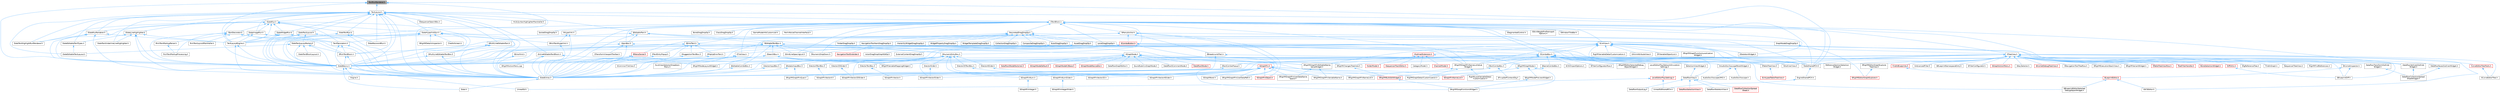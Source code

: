 digraph "TextRunRenderer.h"
{
 // INTERACTIVE_SVG=YES
 // LATEX_PDF_SIZE
  bgcolor="transparent";
  edge [fontname=Helvetica,fontsize=10,labelfontname=Helvetica,labelfontsize=10];
  node [fontname=Helvetica,fontsize=10,shape=box,height=0.2,width=0.4];
  Node1 [id="Node000001",label="TextRunRenderer.h",height=0.2,width=0.4,color="gray40", fillcolor="grey60", style="filled", fontcolor="black",tooltip=" "];
  Node1 -> Node2 [id="edge1_Node000001_Node000002",dir="back",color="steelblue1",style="solid",tooltip=" "];
  Node2 [id="Node000002",label="SlateBasics.h",height=0.2,width=0.4,color="grey40", fillcolor="white", style="filled",URL="$da/d2f/SlateBasics_8h.html",tooltip=" "];
  Node2 -> Node3 [id="edge2_Node000002_Node000003",dir="back",color="steelblue1",style="solid",tooltip=" "];
  Node3 [id="Node000003",label="Engine.h",height=0.2,width=0.4,color="grey40", fillcolor="white", style="filled",URL="$d1/d34/Public_2Engine_8h.html",tooltip=" "];
  Node2 -> Node4 [id="edge3_Node000002_Node000004",dir="back",color="steelblue1",style="solid",tooltip=" "];
  Node4 [id="Node000004",label="Slate.h",height=0.2,width=0.4,color="grey40", fillcolor="white", style="filled",URL="$d2/dc0/Slate_8h.html",tooltip=" "];
  Node2 -> Node5 [id="edge4_Node000002_Node000005",dir="back",color="steelblue1",style="solid",tooltip=" "];
  Node5 [id="Node000005",label="SlateExtras.h",height=0.2,width=0.4,color="grey40", fillcolor="white", style="filled",URL="$d8/dec/SlateExtras_8h.html",tooltip=" "];
  Node5 -> Node4 [id="edge5_Node000005_Node000004",dir="back",color="steelblue1",style="solid",tooltip=" "];
  Node2 -> Node6 [id="edge6_Node000002_Node000006",dir="back",color="steelblue1",style="solid",tooltip=" "];
  Node6 [id="Node000006",label="UnrealEd.h",height=0.2,width=0.4,color="grey40", fillcolor="white", style="filled",URL="$d2/d5f/UnrealEd_8h.html",tooltip=" "];
  Node1 -> Node5 [id="edge7_Node000001_Node000005",dir="back",color="steelblue1",style="solid",tooltip=" "];
  Node1 -> Node7 [id="edge8_Node000001_Node000007",dir="back",color="steelblue1",style="solid",tooltip=" "];
  Node7 [id="Node000007",label="SlateSharedPCH.h",height=0.2,width=0.4,color="grey40", fillcolor="white", style="filled",URL="$d1/dfc/SlateSharedPCH_8h.html",tooltip=" "];
  Node7 -> Node8 [id="edge9_Node000007_Node000008",dir="back",color="steelblue1",style="solid",tooltip=" "];
  Node8 [id="Node000008",label="EngineSharedPCH.h",height=0.2,width=0.4,color="grey40", fillcolor="white", style="filled",URL="$dc/dbb/EngineSharedPCH_8h.html",tooltip=" "];
  Node8 -> Node9 [id="edge10_Node000008_Node000009",dir="back",color="steelblue1",style="solid",tooltip=" "];
  Node9 [id="Node000009",label="UnrealEdSharedPCH.h",height=0.2,width=0.4,color="grey40", fillcolor="white", style="filled",URL="$d1/de6/UnrealEdSharedPCH_8h.html",tooltip=" "];
  Node1 -> Node10 [id="edge11_Node000001_Node000010",dir="back",color="steelblue1",style="solid",tooltip=" "];
  Node10 [id="Node000010",label="TextLayout.h",height=0.2,width=0.4,color="grey40", fillcolor="white", style="filled",URL="$d0/d53/TextLayout_8h.html",tooltip=" "];
  Node10 -> Node11 [id="edge12_Node000010_Node000011",dir="back",color="steelblue1",style="solid",tooltip=" "];
  Node11 [id="Node000011",label="HLSLSyntaxHighlighterMarshaller.h",height=0.2,width=0.4,color="grey40", fillcolor="white", style="filled",URL="$d1/dbb/HLSLSyntaxHighlighterMarshaller_8h.html",tooltip=" "];
  Node10 -> Node12 [id="edge13_Node000010_Node000012",dir="back",color="steelblue1",style="solid",tooltip=" "];
  Node12 [id="Node000012",label="ISlateLineHighlighter.h",height=0.2,width=0.4,color="grey40", fillcolor="white", style="filled",URL="$dc/d03/ISlateLineHighlighter_8h.html",tooltip=" "];
  Node12 -> Node2 [id="edge14_Node000012_Node000002",dir="back",color="steelblue1",style="solid",tooltip=" "];
  Node12 -> Node13 [id="edge15_Node000012_Node000013",dir="back",color="steelblue1",style="solid",tooltip=" "];
  Node13 [id="Node000013",label="SlateEditableTextTypes.h",height=0.2,width=0.4,color="grey40", fillcolor="white", style="filled",URL="$d7/d19/SlateEditableTextTypes_8h.html",tooltip=" "];
  Node13 -> Node14 [id="edge16_Node000013_Node000014",dir="back",color="steelblue1",style="solid",tooltip=" "];
  Node14 [id="Node000014",label="SlateEditableTextLayout.h",height=0.2,width=0.4,color="grey40", fillcolor="white", style="filled",URL="$dd/d9e/SlateEditableTextLayout_8h.html",tooltip=" "];
  Node12 -> Node5 [id="edge17_Node000012_Node000005",dir="back",color="steelblue1",style="solid",tooltip=" "];
  Node12 -> Node15 [id="edge18_Node000012_Node000015",dir="back",color="steelblue1",style="solid",tooltip=" "];
  Node15 [id="Node000015",label="SlateTextUnderlineLineHighlighter.h",height=0.2,width=0.4,color="grey40", fillcolor="white", style="filled",URL="$d4/d7c/SlateTextUnderlineLineHighlighter_8h.html",tooltip=" "];
  Node12 -> Node16 [id="edge19_Node000012_Node000016",dir="back",color="steelblue1",style="solid",tooltip=" "];
  Node16 [id="Node000016",label="TextLayoutEngine.h",height=0.2,width=0.4,color="grey40", fillcolor="white", style="filled",URL="$da/d06/TextLayoutEngine_8h.html",tooltip=" "];
  Node16 -> Node2 [id="edge20_Node000016_Node000002",dir="back",color="steelblue1",style="solid",tooltip=" "];
  Node16 -> Node5 [id="edge21_Node000016_Node000005",dir="back",color="steelblue1",style="solid",tooltip=" "];
  Node10 -> Node17 [id="edge22_Node000010_Node000017",dir="back",color="steelblue1",style="solid",tooltip=" "];
  Node17 [id="Node000017",label="ISlateRun.h",height=0.2,width=0.4,color="grey40", fillcolor="white", style="filled",URL="$d9/d49/ISlateRun_8h.html",tooltip=" "];
  Node17 -> Node18 [id="edge23_Node000017_Node000018",dir="back",color="steelblue1",style="solid",tooltip=" "];
  Node18 [id="Node000018",label="ISlateRunRenderer.h",height=0.2,width=0.4,color="grey40", fillcolor="white", style="filled",URL="$d3/dfa/ISlateRunRenderer_8h.html",tooltip=" "];
  Node18 -> Node2 [id="edge24_Node000018_Node000002",dir="back",color="steelblue1",style="solid",tooltip=" "];
  Node18 -> Node5 [id="edge25_Node000018_Node000005",dir="back",color="steelblue1",style="solid",tooltip=" "];
  Node18 -> Node19 [id="edge26_Node000018_Node000019",dir="back",color="steelblue1",style="solid",tooltip=" "];
  Node19 [id="Node000019",label="SlateTextHighlightRunRenderer.h",height=0.2,width=0.4,color="grey40", fillcolor="white", style="filled",URL="$d0/d78/SlateTextHighlightRunRenderer_8h.html",tooltip=" "];
  Node18 -> Node16 [id="edge27_Node000018_Node000016",dir="back",color="steelblue1",style="solid",tooltip=" "];
  Node17 -> Node20 [id="edge28_Node000017_Node000020",dir="back",color="steelblue1",style="solid",tooltip=" "];
  Node20 [id="Node000020",label="ITextDecorator.h",height=0.2,width=0.4,color="grey40", fillcolor="white", style="filled",URL="$d6/d35/ITextDecorator_8h.html",tooltip=" "];
  Node20 -> Node21 [id="edge29_Node000020_Node000021",dir="back",color="steelblue1",style="solid",tooltip=" "];
  Node21 [id="Node000021",label="IRichTextMarkupParser.h",height=0.2,width=0.4,color="grey40", fillcolor="white", style="filled",URL="$d1/dae/IRichTextMarkupParser_8h.html",tooltip=" "];
  Node21 -> Node22 [id="edge30_Node000021_Node000022",dir="back",color="steelblue1",style="solid",tooltip=" "];
  Node22 [id="Node000022",label="RichTextMarkupProcessing.h",height=0.2,width=0.4,color="grey40", fillcolor="white", style="filled",URL="$d5/ddd/RichTextMarkupProcessing_8h.html",tooltip=" "];
  Node20 -> Node23 [id="edge31_Node000020_Node000023",dir="back",color="steelblue1",style="solid",tooltip=" "];
  Node23 [id="Node000023",label="RichTextLayoutMarshaller.h",height=0.2,width=0.4,color="grey40", fillcolor="white", style="filled",URL="$dd/d85/RichTextLayoutMarshaller_8h.html",tooltip=" "];
  Node20 -> Node22 [id="edge32_Node000020_Node000022",dir="back",color="steelblue1",style="solid",tooltip=" "];
  Node20 -> Node24 [id="edge33_Node000020_Node000024",dir="back",color="steelblue1",style="solid",tooltip=" "];
  Node24 [id="Node000024",label="SRichTextBlock.h",height=0.2,width=0.4,color="grey40", fillcolor="white", style="filled",URL="$dd/d4c/SRichTextBlock_8h.html",tooltip=" "];
  Node24 -> Node2 [id="edge34_Node000024_Node000002",dir="back",color="steelblue1",style="solid",tooltip=" "];
  Node24 -> Node5 [id="edge35_Node000024_Node000005",dir="back",color="steelblue1",style="solid",tooltip=" "];
  Node20 -> Node2 [id="edge36_Node000020_Node000002",dir="back",color="steelblue1",style="solid",tooltip=" "];
  Node20 -> Node5 [id="edge37_Node000020_Node000005",dir="back",color="steelblue1",style="solid",tooltip=" "];
  Node20 -> Node25 [id="edge38_Node000020_Node000025",dir="back",color="steelblue1",style="solid",tooltip=" "];
  Node25 [id="Node000025",label="TextDecorators.h",height=0.2,width=0.4,color="grey40", fillcolor="white", style="filled",URL="$df/d2a/TextDecorators_8h.html",tooltip=" "];
  Node25 -> Node24 [id="edge39_Node000025_Node000024",dir="back",color="steelblue1",style="solid",tooltip=" "];
  Node25 -> Node2 [id="edge40_Node000025_Node000002",dir="back",color="steelblue1",style="solid",tooltip=" "];
  Node25 -> Node5 [id="edge41_Node000025_Node000005",dir="back",color="steelblue1",style="solid",tooltip=" "];
  Node17 -> Node2 [id="edge42_Node000017_Node000002",dir="back",color="steelblue1",style="solid",tooltip=" "];
  Node17 -> Node5 [id="edge43_Node000017_Node000005",dir="back",color="steelblue1",style="solid",tooltip=" "];
  Node17 -> Node26 [id="edge44_Node000017_Node000026",dir="back",color="steelblue1",style="solid",tooltip=" "];
  Node26 [id="Node000026",label="SlateHyperlinkRun.h",height=0.2,width=0.4,color="grey40", fillcolor="white", style="filled",URL="$d6/dd6/SlateHyperlinkRun_8h.html",tooltip=" "];
  Node26 -> Node27 [id="edge45_Node000026_Node000027",dir="back",color="steelblue1",style="solid",tooltip=" "];
  Node27 [id="Node000027",label="CreditsScreen.h",height=0.2,width=0.4,color="grey40", fillcolor="white", style="filled",URL="$d7/db9/CreditsScreen_8h.html",tooltip=" "];
  Node26 -> Node28 [id="edge46_Node000026_Node000028",dir="back",color="steelblue1",style="solid",tooltip=" "];
  Node28 [id="Node000028",label="SKismetInspector.h",height=0.2,width=0.4,color="grey40", fillcolor="white", style="filled",URL="$db/dd1/SKismetInspector_8h.html",tooltip=" "];
  Node28 -> Node29 [id="edge47_Node000028_Node000029",dir="back",color="steelblue1",style="solid",tooltip=" "];
  Node29 [id="Node000029",label="BlueprintEditor.h",height=0.2,width=0.4,color="red", fillcolor="#FFF0F0", style="filled",URL="$df/d7d/BlueprintEditor_8h.html",tooltip=" "];
  Node29 -> Node36 [id="edge48_Node000029_Node000036",dir="back",color="steelblue1",style="solid",tooltip=" "];
  Node36 [id="Node000036",label="SBlueprintEditorSelected\lDebugObjectWidget.h",height=0.2,width=0.4,color="grey40", fillcolor="white", style="filled",URL="$de/d6c/SBlueprintEditorSelectedDebugObjectWidget_8h.html",tooltip=" "];
  Node29 -> Node38 [id="edge49_Node000029_Node000038",dir="back",color="steelblue1",style="solid",tooltip=" "];
  Node38 [id="Node000038",label="SSCSEditor.h",height=0.2,width=0.4,color="grey40", fillcolor="white", style="filled",URL="$d0/d2e/SSCSEditor_8h.html",tooltip=" "];
  Node28 -> Node42 [id="edge50_Node000028_Node000042",dir="back",color="steelblue1",style="solid",tooltip=" "];
  Node42 [id="Node000042",label="SBlueprintDiff.h",height=0.2,width=0.4,color="grey40", fillcolor="white", style="filled",URL="$de/d6d/SBlueprintDiff_8h.html",tooltip=" "];
  Node26 -> Node24 [id="edge51_Node000026_Node000024",dir="back",color="steelblue1",style="solid",tooltip=" "];
  Node26 -> Node43 [id="edge52_Node000026_Node000043",dir="back",color="steelblue1",style="solid",tooltip=" "];
  Node43 [id="Node000043",label="SRichTextHyperlink.h",height=0.2,width=0.4,color="grey40", fillcolor="white", style="filled",URL="$da/d06/SRichTextHyperlink_8h.html",tooltip=" "];
  Node43 -> Node5 [id="edge53_Node000043_Node000005",dir="back",color="steelblue1",style="solid",tooltip=" "];
  Node26 -> Node44 [id="edge54_Node000026_Node000044",dir="back",color="steelblue1",style="solid",tooltip=" "];
  Node44 [id="Node000044",label="SRigVMDetailsInspector.h",height=0.2,width=0.4,color="grey40", fillcolor="white", style="filled",URL="$df/dfb/SRigVMDetailsInspector_8h.html",tooltip=" "];
  Node26 -> Node2 [id="edge55_Node000026_Node000002",dir="back",color="steelblue1",style="solid",tooltip=" "];
  Node26 -> Node5 [id="edge56_Node000026_Node000005",dir="back",color="steelblue1",style="solid",tooltip=" "];
  Node26 -> Node25 [id="edge57_Node000026_Node000025",dir="back",color="steelblue1",style="solid",tooltip=" "];
  Node26 -> Node16 [id="edge58_Node000026_Node000016",dir="back",color="steelblue1",style="solid",tooltip=" "];
  Node17 -> Node45 [id="edge59_Node000017_Node000045",dir="back",color="steelblue1",style="solid",tooltip=" "];
  Node45 [id="Node000045",label="SlateImageRun.h",height=0.2,width=0.4,color="grey40", fillcolor="white", style="filled",URL="$d5/d9c/SlateImageRun_8h.html",tooltip=" "];
  Node45 -> Node2 [id="edge60_Node000045_Node000002",dir="back",color="steelblue1",style="solid",tooltip=" "];
  Node45 -> Node5 [id="edge61_Node000045_Node000005",dir="back",color="steelblue1",style="solid",tooltip=" "];
  Node45 -> Node16 [id="edge62_Node000045_Node000016",dir="back",color="steelblue1",style="solid",tooltip=" "];
  Node17 -> Node19 [id="edge63_Node000017_Node000019",dir="back",color="steelblue1",style="solid",tooltip=" "];
  Node17 -> Node46 [id="edge64_Node000017_Node000046",dir="back",color="steelblue1",style="solid",tooltip=" "];
  Node46 [id="Node000046",label="SlateTextRun.h",height=0.2,width=0.4,color="grey40", fillcolor="white", style="filled",URL="$d1/dd2/SlateTextRun_8h.html",tooltip=" "];
  Node46 -> Node2 [id="edge65_Node000046_Node000002",dir="back",color="steelblue1",style="solid",tooltip=" "];
  Node46 -> Node5 [id="edge66_Node000046_Node000005",dir="back",color="steelblue1",style="solid",tooltip=" "];
  Node46 -> Node47 [id="edge67_Node000046_Node000047",dir="back",color="steelblue1",style="solid",tooltip=" "];
  Node47 [id="Node000047",label="SlatePasswordRun.h",height=0.2,width=0.4,color="grey40", fillcolor="white", style="filled",URL="$d7/d80/SlatePasswordRun_8h.html",tooltip=" "];
  Node46 -> Node16 [id="edge68_Node000046_Node000016",dir="back",color="steelblue1",style="solid",tooltip=" "];
  Node17 -> Node48 [id="edge69_Node000017_Node000048",dir="back",color="steelblue1",style="solid",tooltip=" "];
  Node48 [id="Node000048",label="SlateWidgetRun.h",height=0.2,width=0.4,color="grey40", fillcolor="white", style="filled",URL="$d1/d50/SlateWidgetRun_8h.html",tooltip=" "];
  Node48 -> Node2 [id="edge70_Node000048_Node000002",dir="back",color="steelblue1",style="solid",tooltip=" "];
  Node48 -> Node5 [id="edge71_Node000048_Node000005",dir="back",color="steelblue1",style="solid",tooltip=" "];
  Node48 -> Node25 [id="edge72_Node000048_Node000025",dir="back",color="steelblue1",style="solid",tooltip=" "];
  Node48 -> Node16 [id="edge73_Node000048_Node000016",dir="back",color="steelblue1",style="solid",tooltip=" "];
  Node17 -> Node25 [id="edge74_Node000017_Node000025",dir="back",color="steelblue1",style="solid",tooltip=" "];
  Node17 -> Node16 [id="edge75_Node000017_Node000016",dir="back",color="steelblue1",style="solid",tooltip=" "];
  Node10 -> Node18 [id="edge76_Node000010_Node000018",dir="back",color="steelblue1",style="solid",tooltip=" "];
  Node10 -> Node49 [id="edge77_Node000010_Node000049",dir="back",color="steelblue1",style="solid",tooltip=" "];
  Node49 [id="Node000049",label="SEditableText.h",height=0.2,width=0.4,color="grey40", fillcolor="white", style="filled",URL="$df/df7/SEditableText_8h.html",tooltip=" "];
  Node49 -> Node50 [id="edge78_Node000049_Node000050",dir="back",color="steelblue1",style="solid",tooltip=" "];
  Node50 [id="Node000050",label="SEditableTextBox.h",height=0.2,width=0.4,color="grey40", fillcolor="white", style="filled",URL="$df/dd0/SEditableTextBox_8h.html",tooltip=" "];
  Node50 -> Node51 [id="edge79_Node000050_Node000051",dir="back",color="steelblue1",style="solid",tooltip=" "];
  Node51 [id="Node000051",label="SEditableComboBox.h",height=0.2,width=0.4,color="grey40", fillcolor="white", style="filled",URL="$d0/d8c/SEditableComboBox_8h.html",tooltip=" "];
  Node51 -> Node5 [id="edge80_Node000051_Node000005",dir="back",color="steelblue1",style="solid",tooltip=" "];
  Node50 -> Node52 [id="edge81_Node000050_Node000052",dir="back",color="steelblue1",style="solid",tooltip=" "];
  Node52 [id="Node000052",label="SGridLineSpacingList.h",height=0.2,width=0.4,color="grey40", fillcolor="white", style="filled",URL="$db/d48/SGridLineSpacingList_8h.html",tooltip=" "];
  Node50 -> Node53 [id="edge82_Node000050_Node000053",dir="back",color="steelblue1",style="solid",tooltip=" "];
  Node53 [id="Node000053",label="SNumericDropDown.h",height=0.2,width=0.4,color="grey40", fillcolor="white", style="filled",URL="$d3/d12/SNumericDropDown_8h.html",tooltip=" "];
  Node50 -> Node54 [id="edge83_Node000050_Node000054",dir="back",color="steelblue1",style="solid",tooltip=" "];
  Node54 [id="Node000054",label="SRigVMGraphPinEditableName\lValueWidget.h",height=0.2,width=0.4,color="grey40", fillcolor="white", style="filled",URL="$da/d0c/SRigVMGraphPinEditableNameValueWidget_8h.html",tooltip=" "];
  Node54 -> Node55 [id="edge84_Node000054_Node000055",dir="back",color="steelblue1",style="solid",tooltip=" "];
  Node55 [id="Node000055",label="SRigVMGraphPinUserDataName\lSpace.h",height=0.2,width=0.4,color="grey40", fillcolor="white", style="filled",URL="$d7/dfd/SRigVMGraphPinUserDataNameSpace_8h.html",tooltip=" "];
  Node54 -> Node56 [id="edge85_Node000054_Node000056",dir="back",color="steelblue1",style="solid",tooltip=" "];
  Node56 [id="Node000056",label="SRigVMGraphPinVariableName.h",height=0.2,width=0.4,color="grey40", fillcolor="white", style="filled",URL="$d0/da1/SRigVMGraphPinVariableName_8h.html",tooltip=" "];
  Node50 -> Node57 [id="edge86_Node000050_Node000057",dir="back",color="steelblue1",style="solid",tooltip=" "];
  Node57 [id="Node000057",label="SRigVMGraphPinNameListValue\lWidget.h",height=0.2,width=0.4,color="grey40", fillcolor="white", style="filled",URL="$dc/dac/SRigVMGraphPinNameListValueWidget_8h.html",tooltip=" "];
  Node57 -> Node58 [id="edge87_Node000057_Node000058",dir="back",color="steelblue1",style="solid",tooltip=" "];
  Node58 [id="Node000058",label="RigVMGraphDetailCustomization.h",height=0.2,width=0.4,color="grey40", fillcolor="white", style="filled",URL="$da/d8c/RigVMGraphDetailCustomization_8h.html",tooltip=" "];
  Node57 -> Node59 [id="edge88_Node000057_Node000059",dir="back",color="steelblue1",style="solid",tooltip=" "];
  Node59 [id="Node000059",label="RigVMLocalVariableDetail\lCustomization.h",height=0.2,width=0.4,color="grey40", fillcolor="white", style="filled",URL="$de/de8/RigVMLocalVariableDetailCustomization_8h.html",tooltip=" "];
  Node57 -> Node60 [id="edge89_Node000057_Node000060",dir="back",color="steelblue1",style="solid",tooltip=" "];
  Node60 [id="Node000060",label="SRigVMGraphPinNameList.h",height=0.2,width=0.4,color="grey40", fillcolor="white", style="filled",URL="$d7/dfc/SRigVMGraphPinNameList_8h.html",tooltip=" "];
  Node50 -> Node61 [id="edge90_Node000050_Node000061",dir="back",color="steelblue1",style="solid",tooltip=" "];
  Node61 [id="Node000061",label="SSearchBox.h",height=0.2,width=0.4,color="grey40", fillcolor="white", style="filled",URL="$df/d3f/SSearchBox_8h.html",tooltip=" "];
  Node61 -> Node62 [id="edge91_Node000061_Node000062",dir="back",color="steelblue1",style="solid",tooltip=" "];
  Node62 [id="Node000062",label="SListViewSelectorDropdown\lMenu.h",height=0.2,width=0.4,color="grey40", fillcolor="white", style="filled",URL="$d4/dc9/SListViewSelectorDropdownMenu_8h.html",tooltip=" "];
  Node61 -> Node63 [id="edge92_Node000061_Node000063",dir="back",color="steelblue1",style="solid",tooltip=" "];
  Node63 [id="Node000063",label="SRigVMBulkEditWidget.h",height=0.2,width=0.4,color="red", fillcolor="#FFF0F0", style="filled",URL="$d7/dab/SRigVMBulkEditWidget_8h.html",tooltip=" "];
  Node63 -> Node66 [id="edge93_Node000063_Node000066",dir="back",color="steelblue1",style="solid",tooltip=" "];
  Node66 [id="Node000066",label="SRigVMSwapFunctionsWidget.h",height=0.2,width=0.4,color="grey40", fillcolor="white", style="filled",URL="$d0/da2/SRigVMSwapFunctionsWidget_8h.html",tooltip=" "];
  Node61 -> Node67 [id="edge94_Node000061_Node000067",dir="back",color="steelblue1",style="solid",tooltip=" "];
  Node67 [id="Node000067",label="SRigVMChangesTreeView.h",height=0.2,width=0.4,color="grey40", fillcolor="white", style="filled",URL="$dd/d83/SRigVMChangesTreeView_8h.html",tooltip=" "];
  Node67 -> Node63 [id="edge95_Node000067_Node000063",dir="back",color="steelblue1",style="solid",tooltip=" "];
  Node61 -> Node68 [id="edge96_Node000061_Node000068",dir="back",color="steelblue1",style="solid",tooltip=" "];
  Node68 [id="Node000068",label="SRigVMVariableMappingWidget.h",height=0.2,width=0.4,color="grey40", fillcolor="white", style="filled",URL="$d0/ddc/SRigVMVariableMappingWidget_8h.html",tooltip=" "];
  Node61 -> Node5 [id="edge97_Node000061_Node000005",dir="back",color="steelblue1",style="solid",tooltip=" "];
  Node50 -> Node69 [id="edge98_Node000050_Node000069",dir="back",color="steelblue1",style="solid",tooltip=" "];
  Node69 [id="Node000069",label="SSuggestionTextBox.h",height=0.2,width=0.4,color="grey40", fillcolor="white", style="filled",URL="$d1/df9/SSuggestionTextBox_8h.html",tooltip=" "];
  Node69 -> Node5 [id="edge99_Node000069_Node000005",dir="back",color="steelblue1",style="solid",tooltip=" "];
  Node50 -> Node2 [id="edge100_Node000050_Node000002",dir="back",color="steelblue1",style="solid",tooltip=" "];
  Node50 -> Node5 [id="edge101_Node000050_Node000005",dir="back",color="steelblue1",style="solid",tooltip=" "];
  Node50 -> Node7 [id="edge102_Node000050_Node000007",dir="back",color="steelblue1",style="solid",tooltip=" "];
  Node49 -> Node70 [id="edge103_Node000049_Node000070",dir="back",color="steelblue1",style="solid",tooltip=" "];
  Node70 [id="Node000070",label="SNumericEntryBox.h",height=0.2,width=0.4,color="grey40", fillcolor="white", style="filled",URL="$d8/d1a/SNumericEntryBox_8h.html",tooltip=" "];
  Node70 -> Node71 [id="edge104_Node000070_Node000071",dir="back",color="steelblue1",style="solid",tooltip=" "];
  Node71 [id="Node000071",label="SGraphPinNum.h",height=0.2,width=0.4,color="grey40", fillcolor="white", style="filled",URL="$d7/da4/SGraphPinNum_8h.html",tooltip=" "];
  Node71 -> Node72 [id="edge105_Node000071_Node000072",dir="back",color="steelblue1",style="solid",tooltip=" "];
  Node72 [id="Node000072",label="SGraphPinInteger.h",height=0.2,width=0.4,color="grey40", fillcolor="white", style="filled",URL="$df/d54/SGraphPinInteger_8h.html",tooltip=" "];
  Node70 -> Node73 [id="edge106_Node000070_Node000073",dir="back",color="steelblue1",style="solid",tooltip=" "];
  Node73 [id="Node000073",label="SGraphPinNumSlider.h",height=0.2,width=0.4,color="grey40", fillcolor="white", style="filled",URL="$d5/d00/SGraphPinNumSlider_8h.html",tooltip=" "];
  Node73 -> Node74 [id="edge107_Node000073_Node000074",dir="back",color="steelblue1",style="solid",tooltip=" "];
  Node74 [id="Node000074",label="SGraphPinIntegerSlider.h",height=0.2,width=0.4,color="grey40", fillcolor="white", style="filled",URL="$da/d60/SGraphPinIntegerSlider_8h.html",tooltip=" "];
  Node70 -> Node75 [id="edge108_Node000070_Node000075",dir="back",color="steelblue1",style="solid",tooltip=" "];
  Node75 [id="Node000075",label="SGraphPinVector2DSlider.h",height=0.2,width=0.4,color="grey40", fillcolor="white", style="filled",URL="$d7/d05/SGraphPinVector2DSlider_8h.html",tooltip=" "];
  Node70 -> Node76 [id="edge109_Node000070_Node000076",dir="back",color="steelblue1",style="solid",tooltip=" "];
  Node76 [id="Node000076",label="SGraphPinVectorSlider.h",height=0.2,width=0.4,color="grey40", fillcolor="white", style="filled",URL="$dc/d38/SGraphPinVectorSlider_8h.html",tooltip=" "];
  Node70 -> Node77 [id="edge110_Node000070_Node000077",dir="back",color="steelblue1",style="solid",tooltip=" "];
  Node77 [id="Node000077",label="SRotatorInputBox.h",height=0.2,width=0.4,color="grey40", fillcolor="white", style="filled",URL="$de/dd2/SRotatorInputBox_8h.html",tooltip=" "];
  Node77 -> Node78 [id="edge111_Node000077_Node000078",dir="back",color="steelblue1",style="solid",tooltip=" "];
  Node78 [id="Node000078",label="SRigVMGraphPinQuat.h",height=0.2,width=0.4,color="grey40", fillcolor="white", style="filled",URL="$de/dda/SRigVMGraphPinQuat_8h.html",tooltip=" "];
  Node77 -> Node5 [id="edge112_Node000077_Node000005",dir="back",color="steelblue1",style="solid",tooltip=" "];
  Node70 -> Node79 [id="edge113_Node000070_Node000079",dir="back",color="steelblue1",style="solid",tooltip=" "];
  Node79 [id="Node000079",label="SVector2DSlider.h",height=0.2,width=0.4,color="grey40", fillcolor="white", style="filled",URL="$de/d67/SVector2DSlider_8h.html",tooltip=" "];
  Node79 -> Node75 [id="edge114_Node000079_Node000075",dir="back",color="steelblue1",style="solid",tooltip=" "];
  Node70 -> Node80 [id="edge115_Node000070_Node000080",dir="back",color="steelblue1",style="solid",tooltip=" "];
  Node80 [id="Node000080",label="SVector2DTextBox.h",height=0.2,width=0.4,color="grey40", fillcolor="white", style="filled",URL="$d6/d71/SVector2DTextBox_8h.html",tooltip=" "];
  Node80 -> Node81 [id="edge116_Node000080_Node000081",dir="back",color="steelblue1",style="solid",tooltip=" "];
  Node81 [id="Node000081",label="SGraphPinVector2D.h",height=0.2,width=0.4,color="grey40", fillcolor="white", style="filled",URL="$d7/d67/SGraphPinVector2D_8h.html",tooltip=" "];
  Node70 -> Node82 [id="edge117_Node000070_Node000082",dir="back",color="steelblue1",style="solid",tooltip=" "];
  Node82 [id="Node000082",label="SVector4Slider.h",height=0.2,width=0.4,color="grey40", fillcolor="white", style="filled",URL="$d4/dec/SVector4Slider_8h.html",tooltip=" "];
  Node82 -> Node83 [id="edge118_Node000082_Node000083",dir="back",color="steelblue1",style="solid",tooltip=" "];
  Node83 [id="Node000083",label="SGraphPinVector4Slider.h",height=0.2,width=0.4,color="grey40", fillcolor="white", style="filled",URL="$d9/db8/SGraphPinVector4Slider_8h.html",tooltip=" "];
  Node70 -> Node84 [id="edge119_Node000070_Node000084",dir="back",color="steelblue1",style="solid",tooltip=" "];
  Node84 [id="Node000084",label="SVector4TextBox.h",height=0.2,width=0.4,color="grey40", fillcolor="white", style="filled",URL="$dd/da4/SVector4TextBox_8h.html",tooltip=" "];
  Node84 -> Node85 [id="edge120_Node000084_Node000085",dir="back",color="steelblue1",style="solid",tooltip=" "];
  Node85 [id="Node000085",label="SGraphPinVector4.h",height=0.2,width=0.4,color="grey40", fillcolor="white", style="filled",URL="$d4/d94/SGraphPinVector4_8h.html",tooltip=" "];
  Node70 -> Node86 [id="edge121_Node000070_Node000086",dir="back",color="steelblue1",style="solid",tooltip=" "];
  Node86 [id="Node000086",label="SVectorInputBox.h",height=0.2,width=0.4,color="grey40", fillcolor="white", style="filled",URL="$df/d44/SVectorInputBox_8h.html",tooltip=" "];
  Node86 -> Node5 [id="edge122_Node000086_Node000005",dir="back",color="steelblue1",style="solid",tooltip=" "];
  Node70 -> Node87 [id="edge123_Node000070_Node000087",dir="back",color="steelblue1",style="solid",tooltip=" "];
  Node87 [id="Node000087",label="SVectorSlider.h",height=0.2,width=0.4,color="grey40", fillcolor="white", style="filled",URL="$d2/db5/SVectorSlider_8h.html",tooltip=" "];
  Node87 -> Node76 [id="edge124_Node000087_Node000076",dir="back",color="steelblue1",style="solid",tooltip=" "];
  Node70 -> Node88 [id="edge125_Node000070_Node000088",dir="back",color="steelblue1",style="solid",tooltip=" "];
  Node88 [id="Node000088",label="SVectorTextBox.h",height=0.2,width=0.4,color="grey40", fillcolor="white", style="filled",URL="$df/db8/SVectorTextBox_8h.html",tooltip=" "];
  Node88 -> Node89 [id="edge126_Node000088_Node000089",dir="back",color="steelblue1",style="solid",tooltip=" "];
  Node89 [id="Node000089",label="SGraphPinVector.h",height=0.2,width=0.4,color="grey40", fillcolor="white", style="filled",URL="$d8/de7/SGraphPinVector_8h.html",tooltip=" "];
  Node70 -> Node5 [id="edge127_Node000070_Node000005",dir="back",color="steelblue1",style="solid",tooltip=" "];
  Node49 -> Node90 [id="edge128_Node000049_Node000090",dir="back",color="steelblue1",style="solid",tooltip=" "];
  Node90 [id="Node000090",label="SSpinBox.h",height=0.2,width=0.4,color="grey40", fillcolor="white", style="filled",URL="$d5/da5/SSpinBox_8h.html",tooltip=" "];
  Node90 -> Node70 [id="edge129_Node000090_Node000070",dir="back",color="steelblue1",style="solid",tooltip=" "];
  Node90 -> Node91 [id="edge130_Node000090_Node000091",dir="back",color="steelblue1",style="solid",tooltip=" "];
  Node91 [id="Node000091",label="STransformViewportToolbar.h",height=0.2,width=0.4,color="grey40", fillcolor="white", style="filled",URL="$d8/da8/STransformViewportToolbar_8h.html",tooltip=" "];
  Node90 -> Node2 [id="edge131_Node000090_Node000002",dir="back",color="steelblue1",style="solid",tooltip=" "];
  Node90 -> Node5 [id="edge132_Node000090_Node000005",dir="back",color="steelblue1",style="solid",tooltip=" "];
  Node49 -> Node2 [id="edge133_Node000049_Node000002",dir="back",color="steelblue1",style="solid",tooltip=" "];
  Node49 -> Node5 [id="edge134_Node000049_Node000005",dir="back",color="steelblue1",style="solid",tooltip=" "];
  Node49 -> Node7 [id="edge135_Node000049_Node000007",dir="back",color="steelblue1",style="solid",tooltip=" "];
  Node10 -> Node92 [id="edge136_Node000010_Node000092",dir="back",color="steelblue1",style="solid",tooltip=" "];
  Node92 [id="Node000092",label="SInlineEditableTextBlock.h",height=0.2,width=0.4,color="grey40", fillcolor="white", style="filled",URL="$d7/dd8/SInlineEditableTextBlock_8h.html",tooltip=" "];
  Node92 -> Node93 [id="edge137_Node000092_Node000093",dir="back",color="steelblue1",style="solid",tooltip=" "];
  Node93 [id="Node000093",label="SRigVMActionMenu.cpp",height=0.2,width=0.4,color="grey40", fillcolor="white", style="filled",URL="$dc/d4c/SRigVMActionMenu_8cpp.html",tooltip=" "];
  Node92 -> Node94 [id="edge138_Node000092_Node000094",dir="back",color="steelblue1",style="solid",tooltip=" "];
  Node94 [id="Node000094",label="SRigVMNodeLayoutWidget.h",height=0.2,width=0.4,color="grey40", fillcolor="white", style="filled",URL="$dc/da9/SRigVMNodeLayoutWidget_8h.html",tooltip=" "];
  Node92 -> Node5 [id="edge139_Node000092_Node000005",dir="back",color="steelblue1",style="solid",tooltip=" "];
  Node10 -> Node95 [id="edge140_Node000010_Node000095",dir="back",color="steelblue1",style="solid",tooltip=" "];
  Node95 [id="Node000095",label="SMultiLineEditableText.h",height=0.2,width=0.4,color="grey40", fillcolor="white", style="filled",URL="$d3/d39/SMultiLineEditableText_8h.html",tooltip=" "];
  Node95 -> Node96 [id="edge141_Node000095_Node000096",dir="back",color="steelblue1",style="solid",tooltip=" "];
  Node96 [id="Node000096",label="SMultiLineEditableTextBox.h",height=0.2,width=0.4,color="grey40", fillcolor="white", style="filled",URL="$da/d53/SMultiLineEditableTextBox_8h.html",tooltip=" "];
  Node96 -> Node2 [id="edge142_Node000096_Node000002",dir="back",color="steelblue1",style="solid",tooltip=" "];
  Node96 -> Node5 [id="edge143_Node000096_Node000005",dir="back",color="steelblue1",style="solid",tooltip=" "];
  Node95 -> Node2 [id="edge144_Node000095_Node000002",dir="back",color="steelblue1",style="solid",tooltip=" "];
  Node95 -> Node5 [id="edge145_Node000095_Node000005",dir="back",color="steelblue1",style="solid",tooltip=" "];
  Node10 -> Node96 [id="edge146_Node000010_Node000096",dir="back",color="steelblue1",style="solid",tooltip=" "];
  Node10 -> Node24 [id="edge147_Node000010_Node000024",dir="back",color="steelblue1",style="solid",tooltip=" "];
  Node10 -> Node97 [id="edge148_Node000010_Node000097",dir="back",color="steelblue1",style="solid",tooltip=" "];
  Node97 [id="Node000097",label="SSequencerSearchBox.h",height=0.2,width=0.4,color="grey40", fillcolor="white", style="filled",URL="$d2/df2/SSequencerSearchBox_8h.html",tooltip=" "];
  Node10 -> Node98 [id="edge149_Node000010_Node000098",dir="back",color="steelblue1",style="solid",tooltip=" "];
  Node98 [id="Node000098",label="STextBlock.h",height=0.2,width=0.4,color="grey40", fillcolor="white", style="filled",URL="$d6/d4f/STextBlock_8h.html",tooltip=" "];
  Node98 -> Node99 [id="edge150_Node000098_Node000099",dir="back",color="steelblue1",style="solid",tooltip=" "];
  Node99 [id="Node000099",label="BoneDragDropOp.h",height=0.2,width=0.4,color="grey40", fillcolor="white", style="filled",URL="$d9/dba/BoneDragDropOp_8h.html",tooltip=" "];
  Node98 -> Node100 [id="edge151_Node000098_Node000100",dir="back",color="steelblue1",style="solid",tooltip=" "];
  Node100 [id="Node000100",label="ClassDragDropOp.h",height=0.2,width=0.4,color="grey40", fillcolor="white", style="filled",URL="$d5/d37/ClassDragDropOp_8h.html",tooltip=" "];
  Node98 -> Node101 [id="edge152_Node000098_Node000101",dir="back",color="steelblue1",style="solid",tooltip=" "];
  Node101 [id="Node000101",label="DataflowTransformOutliner\lWidget.h",height=0.2,width=0.4,color="grey40", fillcolor="white", style="filled",URL="$d8/df9/DataflowTransformOutlinerWidget_8h.html",tooltip=" "];
  Node101 -> Node102 [id="edge153_Node000101_Node000102",dir="back",color="steelblue1",style="solid",tooltip=" "];
  Node102 [id="Node000102",label="DataflowCollectionSpread\lSheetWidget.h",height=0.2,width=0.4,color="grey40", fillcolor="white", style="filled",URL="$da/da3/DataflowCollectionSpreadSheetWidget_8h.html",tooltip=" "];
  Node98 -> Node103 [id="edge154_Node000098_Node000103",dir="back",color="steelblue1",style="solid",tooltip=" "];
  Node103 [id="Node000103",label="DataflowVerticesOutliner\lWidget.h",height=0.2,width=0.4,color="grey40", fillcolor="white", style="filled",URL="$dd/deb/DataflowVerticesOutlinerWidget_8h.html",tooltip=" "];
  Node103 -> Node102 [id="edge155_Node000103_Node000102",dir="back",color="steelblue1",style="solid",tooltip=" "];
  Node98 -> Node104 [id="edge156_Node000098_Node000104",dir="back",color="steelblue1",style="solid",tooltip=" "];
  Node104 [id="Node000104",label="DecoratedDragDropOp.h",height=0.2,width=0.4,color="grey40", fillcolor="white", style="filled",URL="$d6/d6a/DecoratedDragDropOp_8h.html",tooltip=" "];
  Node104 -> Node105 [id="edge157_Node000104_Node000105",dir="back",color="steelblue1",style="solid",tooltip=" "];
  Node105 [id="Node000105",label="ActorDragDropOp.h",height=0.2,width=0.4,color="grey40", fillcolor="white", style="filled",URL="$dd/d1a/ActorDragDropOp_8h.html",tooltip=" "];
  Node105 -> Node106 [id="edge158_Node000105_Node000106",dir="back",color="steelblue1",style="solid",tooltip=" "];
  Node106 [id="Node000106",label="ActorDragDropGraphEdOp.h",height=0.2,width=0.4,color="grey40", fillcolor="white", style="filled",URL="$d0/d9b/ActorDragDropGraphEdOp_8h.html",tooltip=" "];
  Node104 -> Node107 [id="edge159_Node000104_Node000107",dir="back",color="steelblue1",style="solid",tooltip=" "];
  Node107 [id="Node000107",label="AssetDragDropOp.h",height=0.2,width=0.4,color="grey40", fillcolor="white", style="filled",URL="$df/dda/AssetDragDropOp_8h.html",tooltip=" "];
  Node107 -> Node108 [id="edge160_Node000107_Node000108",dir="back",color="steelblue1",style="solid",tooltip=" "];
  Node108 [id="Node000108",label="ExternalContentDragDropOp.h",height=0.2,width=0.4,color="grey40", fillcolor="white", style="filled",URL="$d8/de9/ExternalContentDragDropOp_8h.html",tooltip=" "];
  Node104 -> Node109 [id="edge161_Node000104_Node000109",dir="back",color="steelblue1",style="solid",tooltip=" "];
  Node109 [id="Node000109",label="CollectionDragDropOp.h",height=0.2,width=0.4,color="grey40", fillcolor="white", style="filled",URL="$d6/d23/CollectionDragDropOp_8h.html",tooltip=" "];
  Node104 -> Node110 [id="edge162_Node000104_Node000110",dir="back",color="steelblue1",style="solid",tooltip=" "];
  Node110 [id="Node000110",label="CompositeDragDropOp.h",height=0.2,width=0.4,color="grey40", fillcolor="white", style="filled",URL="$dd/d84/CompositeDragDropOp_8h.html",tooltip=" "];
  Node104 -> Node111 [id="edge163_Node000104_Node000111",dir="back",color="steelblue1",style="solid",tooltip=" "];
  Node111 [id="Node000111",label="FolderDragDropOp.h",height=0.2,width=0.4,color="grey40", fillcolor="white", style="filled",URL="$d9/d22/FolderDragDropOp_8h.html",tooltip=" "];
  Node104 -> Node112 [id="edge164_Node000104_Node000112",dir="back",color="steelblue1",style="solid",tooltip=" "];
  Node112 [id="Node000112",label="GraphNodeDragDropOp.h",height=0.2,width=0.4,color="grey40", fillcolor="white", style="filled",URL="$d3/dbf/GraphNodeDragDropOp_8h.html",tooltip=" "];
  Node112 -> Node113 [id="edge165_Node000112_Node000113",dir="back",color="steelblue1",style="solid",tooltip=" "];
  Node113 [id="Node000113",label="SRigVMEditorGraphExplorer.h",height=0.2,width=0.4,color="red", fillcolor="#FFF0F0", style="filled",URL="$db/d11/SRigVMEditorGraphExplorer_8h.html",tooltip=" "];
  Node104 -> Node117 [id="edge166_Node000104_Node000117",dir="back",color="steelblue1",style="solid",tooltip=" "];
  Node117 [id="Node000117",label="HierarchyWidgetDragDropOp.h",height=0.2,width=0.4,color="grey40", fillcolor="white", style="filled",URL="$dd/dee/HierarchyWidgetDragDropOp_8h.html",tooltip=" "];
  Node104 -> Node118 [id="edge167_Node000104_Node000118",dir="back",color="steelblue1",style="solid",tooltip=" "];
  Node118 [id="Node000118",label="LevelDragDropOp.h",height=0.2,width=0.4,color="grey40", fillcolor="white", style="filled",URL="$dc/da5/LevelDragDropOp_8h.html",tooltip=" "];
  Node104 -> Node119 [id="edge168_Node000104_Node000119",dir="back",color="steelblue1",style="solid",tooltip=" "];
  Node119 [id="Node000119",label="NavigationToolItemDragDropOp.h",height=0.2,width=0.4,color="grey40", fillcolor="white", style="filled",URL="$d5/ddf/NavigationToolItemDragDropOp_8h.html",tooltip=" "];
  Node119 -> Node120 [id="edge169_Node000119_Node000120",dir="back",color="steelblue1",style="solid",tooltip=" "];
  Node120 [id="Node000120",label="NavigationToolExtender.h",height=0.2,width=0.4,color="red", fillcolor="#FFF0F0", style="filled",URL="$d6/dbe/NavigationToolExtender_8h.html",tooltip=" "];
  Node104 -> Node122 [id="edge170_Node000104_Node000122",dir="back",color="steelblue1",style="solid",tooltip=" "];
  Node122 [id="Node000122",label="WidgetPropertyDragDropOp.h",height=0.2,width=0.4,color="grey40", fillcolor="white", style="filled",URL="$dc/d6e/WidgetPropertyDragDropOp_8h.html",tooltip=" "];
  Node104 -> Node123 [id="edge171_Node000104_Node000123",dir="back",color="steelblue1",style="solid",tooltip=" "];
  Node123 [id="Node000123",label="WidgetTemplateDragDropOp.h",height=0.2,width=0.4,color="grey40", fillcolor="white", style="filled",URL="$dc/d8f/WidgetTemplateDragDropOp_8h.html",tooltip=" "];
  Node98 -> Node124 [id="edge172_Node000098_Node000124",dir="back",color="steelblue1",style="solid",tooltip=" "];
  Node124 [id="Node000124",label="GameModeInfoCustomizer.h",height=0.2,width=0.4,color="grey40", fillcolor="white", style="filled",URL="$d5/df3/GameModeInfoCustomizer_8h.html",tooltip=" "];
  Node98 -> Node118 [id="edge173_Node000098_Node000118",dir="back",color="steelblue1",style="solid",tooltip=" "];
  Node98 -> Node125 [id="edge174_Node000098_Node000125",dir="back",color="steelblue1",style="solid",tooltip=" "];
  Node125 [id="Node000125",label="PerlinNoiseChannelInterface.h",height=0.2,width=0.4,color="grey40", fillcolor="white", style="filled",URL="$d5/dc1/PerlinNoiseChannelInterface_8h.html",tooltip=" "];
  Node98 -> Node126 [id="edge175_Node000098_Node000126",dir="back",color="steelblue1",style="solid",tooltip=" "];
  Node126 [id="Node000126",label="SComboBox.h",height=0.2,width=0.4,color="grey40", fillcolor="white", style="filled",URL="$d2/dd5/SComboBox_8h.html",tooltip=" "];
  Node126 -> Node101 [id="edge176_Node000126_Node000101",dir="back",color="steelblue1",style="solid",tooltip=" "];
  Node126 -> Node103 [id="edge177_Node000126_Node000103",dir="back",color="steelblue1",style="solid",tooltip=" "];
  Node126 -> Node127 [id="edge178_Node000126_Node000127",dir="back",color="steelblue1",style="solid",tooltip=" "];
  Node127 [id="Node000127",label="LevelEditorPlayNetworkEmulation\lSettings.h",height=0.2,width=0.4,color="grey40", fillcolor="white", style="filled",URL="$d4/d35/LevelEditorPlayNetworkEmulationSettings_8h.html",tooltip=" "];
  Node127 -> Node128 [id="edge179_Node000127_Node000128",dir="back",color="steelblue1",style="solid",tooltip=" "];
  Node128 [id="Node000128",label="LevelEditorPlaySettings.h",height=0.2,width=0.4,color="red", fillcolor="#FFF0F0", style="filled",URL="$d4/d3b/LevelEditorPlaySettings_8h.html",tooltip=" "];
  Node128 -> Node6 [id="edge180_Node000128_Node000006",dir="back",color="steelblue1",style="solid",tooltip=" "];
  Node128 -> Node9 [id="edge181_Node000128_Node000009",dir="back",color="steelblue1",style="solid",tooltip=" "];
  Node126 -> Node129 [id="edge182_Node000126_Node000129",dir="back",color="steelblue1",style="solid",tooltip=" "];
  Node129 [id="Node000129",label="SAudioOscilloscopePanelWidget.h",height=0.2,width=0.4,color="grey40", fillcolor="white", style="filled",URL="$db/d7e/SAudioOscilloscopePanelWidget_8h.html",tooltip=" "];
  Node129 -> Node130 [id="edge183_Node000129_Node000130",dir="back",color="steelblue1",style="solid",tooltip=" "];
  Node130 [id="Node000130",label="AudioOscilloscope.h",height=0.2,width=0.4,color="grey40", fillcolor="white", style="filled",URL="$d5/d81/AudioOscilloscope_8h.html",tooltip=" "];
  Node129 -> Node131 [id="edge184_Node000129_Node000131",dir="back",color="steelblue1",style="solid",tooltip=" "];
  Node131 [id="Node000131",label="AudioOscilloscopeUMG.h",height=0.2,width=0.4,color="grey40", fillcolor="white", style="filled",URL="$df/de7/AudioOscilloscopeUMG_8h.html",tooltip=" "];
  Node126 -> Node36 [id="edge185_Node000126_Node000036",dir="back",color="steelblue1",style="solid",tooltip=" "];
  Node126 -> Node132 [id="edge186_Node000126_Node000132",dir="back",color="steelblue1",style="solid",tooltip=" "];
  Node132 [id="Node000132",label="SCSVImportOptions.h",height=0.2,width=0.4,color="grey40", fillcolor="white", style="filled",URL="$d7/dfe/SCSVImportOptions_8h.html",tooltip=" "];
  Node126 -> Node51 [id="edge187_Node000126_Node000051",dir="back",color="steelblue1",style="solid",tooltip=" "];
  Node126 -> Node133 [id="edge188_Node000126_Node000133",dir="back",color="steelblue1",style="solid",tooltip=" "];
  Node133 [id="Node000133",label="SFilterConfiguratorRow.h",height=0.2,width=0.4,color="grey40", fillcolor="white", style="filled",URL="$d2/d18/SFilterConfiguratorRow_8h.html",tooltip=" "];
  Node126 -> Node134 [id="edge189_Node000126_Node000134",dir="back",color="steelblue1",style="solid",tooltip=" "];
  Node134 [id="Node000134",label="SNameComboBox.h",height=0.2,width=0.4,color="grey40", fillcolor="white", style="filled",URL="$d8/d4b/SNameComboBox_8h.html",tooltip=" "];
  Node134 -> Node135 [id="edge190_Node000134_Node000135",dir="back",color="steelblue1",style="solid",tooltip=" "];
  Node135 [id="Node000135",label="SGraphPinNameList.h",height=0.2,width=0.4,color="red", fillcolor="#FFF0F0", style="filled",URL="$d4/d09/SGraphPinNameList_8h.html",tooltip=" "];
  Node126 -> Node116 [id="edge191_Node000126_Node000116",dir="back",color="steelblue1",style="solid",tooltip=" "];
  Node116 [id="Node000116",label="SRigVMEditorSelectedDebug\lObjectWidget.h",height=0.2,width=0.4,color="grey40", fillcolor="white", style="filled",URL="$d9/dcd/SRigVMEditorSelectedDebugObjectWidget_8h.html",tooltip=" "];
  Node126 -> Node54 [id="edge192_Node000126_Node000054",dir="back",color="steelblue1",style="solid",tooltip=" "];
  Node126 -> Node57 [id="edge193_Node000126_Node000057",dir="back",color="steelblue1",style="solid",tooltip=" "];
  Node126 -> Node137 [id="edge194_Node000126_Node000137",dir="back",color="steelblue1",style="solid",tooltip=" "];
  Node137 [id="Node000137",label="STableTreeView.h",height=0.2,width=0.4,color="grey40", fillcolor="white", style="filled",URL="$dd/d46/STableTreeView_8h.html",tooltip=" "];
  Node137 -> Node138 [id="edge195_Node000137_Node000138",dir="back",color="steelblue1",style="solid",tooltip=" "];
  Node138 [id="Node000138",label="SUntypedTableTreeView.h",height=0.2,width=0.4,color="red", fillcolor="#FFF0F0", style="filled",URL="$da/dc1/SUntypedTableTreeView_8h.html",tooltip=" "];
  Node126 -> Node140 [id="edge196_Node000126_Node000140",dir="back",color="steelblue1",style="solid",tooltip=" "];
  Node140 [id="Node000140",label="STextComboBox.h",height=0.2,width=0.4,color="grey40", fillcolor="white", style="filled",URL="$d6/d14/STextComboBox_8h.html",tooltip=" "];
  Node140 -> Node141 [id="edge197_Node000140_Node000141",dir="back",color="steelblue1",style="solid",tooltip=" "];
  Node141 [id="Node000141",label="SFixupSelfContextDlg.h",height=0.2,width=0.4,color="grey40", fillcolor="white", style="filled",URL="$d5/da4/SFixupSelfContextDlg_8h.html",tooltip=" "];
  Node140 -> Node5 [id="edge198_Node000140_Node000005",dir="back",color="steelblue1",style="solid",tooltip=" "];
  Node126 -> Node142 [id="edge199_Node000126_Node000142",dir="back",color="steelblue1",style="solid",tooltip=" "];
  Node142 [id="Node000142",label="STextComboPopup.h",height=0.2,width=0.4,color="grey40", fillcolor="white", style="filled",URL="$d1/d76/STextComboPopup_8h.html",tooltip=" "];
  Node142 -> Node5 [id="edge200_Node000142_Node000005",dir="back",color="steelblue1",style="solid",tooltip=" "];
  Node126 -> Node143 [id="edge201_Node000126_Node000143",dir="back",color="steelblue1",style="solid",tooltip=" "];
  Node143 [id="Node000143",label="SelectionViewWidget.h",height=0.2,width=0.4,color="grey40", fillcolor="white", style="filled",URL="$dc/db5/SelectionViewWidget_8h.html",tooltip=" "];
  Node143 -> Node144 [id="edge202_Node000143_Node000144",dir="back",color="steelblue1",style="solid",tooltip=" "];
  Node144 [id="Node000144",label="DataflowView.h",height=0.2,width=0.4,color="grey40", fillcolor="white", style="filled",URL="$d4/d2e/DataflowView_8h.html",tooltip=" "];
  Node144 -> Node145 [id="edge203_Node000144_Node000145",dir="back",color="steelblue1",style="solid",tooltip=" "];
  Node145 [id="Node000145",label="DataflowCollectionSpread\lSheet.h",height=0.2,width=0.4,color="red", fillcolor="#FFF0F0", style="filled",URL="$da/da7/DataflowCollectionSpreadSheet_8h.html",tooltip=" "];
  Node144 -> Node147 [id="edge204_Node000144_Node000147",dir="back",color="steelblue1",style="solid",tooltip=" "];
  Node147 [id="Node000147",label="DataflowOutputLog.h",height=0.2,width=0.4,color="grey40", fillcolor="white", style="filled",URL="$df/d1e/DataflowOutputLog_8h.html",tooltip=" "];
  Node144 -> Node148 [id="edge205_Node000144_Node000148",dir="back",color="steelblue1",style="solid",tooltip=" "];
  Node148 [id="Node000148",label="DataflowSelectionView.h",height=0.2,width=0.4,color="red", fillcolor="#FFF0F0", style="filled",URL="$d6/d34/DataflowSelectionView_8h.html",tooltip=" "];
  Node144 -> Node149 [id="edge206_Node000144_Node000149",dir="back",color="steelblue1",style="solid",tooltip=" "];
  Node149 [id="Node000149",label="DataflowSkeletonView.h",height=0.2,width=0.4,color="grey40", fillcolor="white", style="filled",URL="$d7/df7/DataflowSkeletonView_8h.html",tooltip=" "];
  Node126 -> Node2 [id="edge207_Node000126_Node000002",dir="back",color="steelblue1",style="solid",tooltip=" "];
  Node126 -> Node5 [id="edge208_Node000126_Node000005",dir="back",color="steelblue1",style="solid",tooltip=" "];
  Node126 -> Node7 [id="edge209_Node000126_Node000007",dir="back",color="steelblue1",style="solid",tooltip=" "];
  Node98 -> Node150 [id="edge210_Node000098_Node000150",dir="back",color="steelblue1",style="solid",tooltip=" "];
  Node150 [id="Node000150",label="SErrorText.h",height=0.2,width=0.4,color="grey40", fillcolor="white", style="filled",URL="$d7/d9a/SErrorText_8h.html",tooltip=" "];
  Node150 -> Node151 [id="edge211_Node000150_Node000151",dir="back",color="steelblue1",style="solid",tooltip=" "];
  Node151 [id="Node000151",label="SErrorHint.h",height=0.2,width=0.4,color="grey40", fillcolor="white", style="filled",URL="$d9/d4d/SErrorHint_8h.html",tooltip=" "];
  Node151 -> Node2 [id="edge212_Node000151_Node000002",dir="back",color="steelblue1",style="solid",tooltip=" "];
  Node151 -> Node5 [id="edge213_Node000151_Node000005",dir="back",color="steelblue1",style="solid",tooltip=" "];
  Node150 -> Node152 [id="edge214_Node000150_Node000152",dir="back",color="steelblue1",style="solid",tooltip=" "];
  Node152 [id="Node000152",label="SGraphNode.h",height=0.2,width=0.4,color="grey40", fillcolor="white", style="filled",URL="$d2/d30/SGraphNode_8h.html",tooltip=" "];
  Node152 -> Node153 [id="edge215_Node000152_Node000153",dir="back",color="steelblue1",style="solid",tooltip=" "];
  Node153 [id="Node000153",label="DataflowGraphEditor.h",height=0.2,width=0.4,color="grey40", fillcolor="white", style="filled",URL="$d4/dfa/DataflowGraphEditor_8h.html",tooltip=" "];
  Node152 -> Node154 [id="edge216_Node000152_Node000154",dir="back",color="steelblue1",style="solid",tooltip=" "];
  Node154 [id="Node000154",label="DataflowSCommentNode.h",height=0.2,width=0.4,color="grey40", fillcolor="white", style="filled",URL="$de/dd7/DataflowSCommentNode_8h.html",tooltip=" "];
  Node152 -> Node155 [id="edge217_Node000152_Node000155",dir="back",color="steelblue1",style="solid",tooltip=" "];
  Node155 [id="Node000155",label="DataflowSNode.h",height=0.2,width=0.4,color="red", fillcolor="#FFF0F0", style="filled",URL="$d8/d5a/DataflowSNode_8h.html",tooltip=" "];
  Node152 -> Node157 [id="edge218_Node000152_Node000157",dir="back",color="steelblue1",style="solid",tooltip=" "];
  Node157 [id="Node000157",label="DataflowSNodeFactories.h",height=0.2,width=0.4,color="red", fillcolor="#FFF0F0", style="filled",URL="$dc/d28/DataflowSNodeFactories_8h.html",tooltip=" "];
  Node152 -> Node158 [id="edge219_Node000152_Node000158",dir="back",color="steelblue1",style="solid",tooltip=" "];
  Node158 [id="Node000158",label="SGraphNodeDefault.h",height=0.2,width=0.4,color="red", fillcolor="#FFF0F0", style="filled",URL="$de/daa/SGraphNodeDefault_8h.html",tooltip=" "];
  Node152 -> Node161 [id="edge220_Node000152_Node000161",dir="back",color="steelblue1",style="solid",tooltip=" "];
  Node161 [id="Node000161",label="SGraphNodeK2Base.h",height=0.2,width=0.4,color="red", fillcolor="#FFF0F0", style="filled",URL="$de/d4a/SGraphNodeK2Base_8h.html",tooltip=" "];
  Node152 -> Node166 [id="edge221_Node000152_Node000166",dir="back",color="steelblue1",style="solid",tooltip=" "];
  Node166 [id="Node000166",label="SGraphNodeResizable.h",height=0.2,width=0.4,color="red", fillcolor="#FFF0F0", style="filled",URL="$da/d09/SGraphNodeResizable_8h.html",tooltip=" "];
  Node152 -> Node170 [id="edge222_Node000152_Node000170",dir="back",color="steelblue1",style="solid",tooltip=" "];
  Node170 [id="Node000170",label="SGraphPanel.h",height=0.2,width=0.4,color="grey40", fillcolor="white", style="filled",URL="$d2/dcf/SGraphPanel_8h.html",tooltip=" "];
  Node152 -> Node171 [id="edge223_Node000152_Node000171",dir="back",color="steelblue1",style="solid",tooltip=" "];
  Node171 [id="Node000171",label="SGraphPin.h",height=0.2,width=0.4,color="red", fillcolor="#FFF0F0", style="filled",URL="$d1/dd1/SGraphPin_8h.html",tooltip=" "];
  Node171 -> Node58 [id="edge224_Node000171_Node000058",dir="back",color="steelblue1",style="solid",tooltip=" "];
  Node171 -> Node170 [id="edge225_Node000171_Node000170",dir="back",color="steelblue1",style="solid",tooltip=" "];
  Node171 -> Node135 [id="edge226_Node000171_Node000135",dir="back",color="steelblue1",style="solid",tooltip=" "];
  Node171 -> Node71 [id="edge227_Node000171_Node000071",dir="back",color="steelblue1",style="solid",tooltip=" "];
  Node171 -> Node73 [id="edge228_Node000171_Node000073",dir="back",color="steelblue1",style="solid",tooltip=" "];
  Node171 -> Node183 [id="edge229_Node000171_Node000183",dir="back",color="steelblue1",style="solid",tooltip=" "];
  Node183 [id="Node000183",label="SGraphPinObject.h",height=0.2,width=0.4,color="red", fillcolor="#FFF0F0", style="filled",URL="$da/dd6/SGraphPinObject_8h.html",tooltip=" "];
  Node171 -> Node89 [id="edge230_Node000171_Node000089",dir="back",color="steelblue1",style="solid",tooltip=" "];
  Node171 -> Node81 [id="edge231_Node000171_Node000081",dir="back",color="steelblue1",style="solid",tooltip=" "];
  Node171 -> Node75 [id="edge232_Node000171_Node000075",dir="back",color="steelblue1",style="solid",tooltip=" "];
  Node171 -> Node85 [id="edge233_Node000171_Node000085",dir="back",color="steelblue1",style="solid",tooltip=" "];
  Node171 -> Node83 [id="edge234_Node000171_Node000083",dir="back",color="steelblue1",style="solid",tooltip=" "];
  Node171 -> Node76 [id="edge235_Node000171_Node000076",dir="back",color="steelblue1",style="solid",tooltip=" "];
  Node171 -> Node60 [id="edge236_Node000171_Node000060",dir="back",color="steelblue1",style="solid",tooltip=" "];
  Node171 -> Node78 [id="edge237_Node000171_Node000078",dir="back",color="steelblue1",style="solid",tooltip=" "];
  Node171 -> Node55 [id="edge238_Node000171_Node000055",dir="back",color="steelblue1",style="solid",tooltip=" "];
  Node171 -> Node191 [id="edge239_Node000171_Node000191",dir="back",color="steelblue1",style="solid",tooltip=" "];
  Node191 [id="Node000191",label="SRigVMGraphPinUserDataPath.h",height=0.2,width=0.4,color="grey40", fillcolor="white", style="filled",URL="$d5/d31/SRigVMGraphPinUserDataPath_8h.html",tooltip=" "];
  Node171 -> Node56 [id="edge240_Node000171_Node000056",dir="back",color="steelblue1",style="solid",tooltip=" "];
  Node171 -> Node66 [id="edge241_Node000171_Node000066",dir="back",color="steelblue1",style="solid",tooltip=" "];
  Node152 -> Node193 [id="edge242_Node000152_Node000193",dir="back",color="steelblue1",style="solid",tooltip=" "];
  Node193 [id="Node000193",label="SRigVMGraphNode.h",height=0.2,width=0.4,color="grey40", fillcolor="white", style="filled",URL="$d0/d1e/SRigVMGraphNode_8h.html",tooltip=" "];
  Node193 -> Node58 [id="edge243_Node000193_Node000058",dir="back",color="steelblue1",style="solid",tooltip=" "];
  Node193 -> Node194 [id="edge244_Node000193_Node000194",dir="back",color="steelblue1",style="solid",tooltip=" "];
  Node194 [id="Node000194",label="SRigVMNodePreviewWidget.h",height=0.2,width=0.4,color="grey40", fillcolor="white", style="filled",URL="$d5/d72/SRigVMNodePreviewWidget_8h.html",tooltip=" "];
  Node194 -> Node66 [id="edge245_Node000194_Node000066",dir="back",color="steelblue1",style="solid",tooltip=" "];
  Node193 -> Node66 [id="edge246_Node000193_Node000066",dir="back",color="steelblue1",style="solid",tooltip=" "];
  Node152 -> Node195 [id="edge247_Node000152_Node000195",dir="back",color="steelblue1",style="solid",tooltip=" "];
  Node195 [id="Node000195",label="SoundSubmixGraphNode.h",height=0.2,width=0.4,color="grey40", fillcolor="white", style="filled",URL="$d5/d09/SoundSubmixGraphNode_8h.html",tooltip=" "];
  Node150 -> Node196 [id="edge248_Node000150_Node000196",dir="back",color="steelblue1",style="solid",tooltip=" "];
  Node196 [id="Node000196",label="SPopUpErrorText.h",height=0.2,width=0.4,color="grey40", fillcolor="white", style="filled",URL="$d7/d15/SPopUpErrorText_8h.html",tooltip=" "];
  Node196 -> Node2 [id="edge249_Node000196_Node000002",dir="back",color="steelblue1",style="solid",tooltip=" "];
  Node196 -> Node5 [id="edge250_Node000196_Node000005",dir="back",color="steelblue1",style="solid",tooltip=" "];
  Node150 -> Node69 [id="edge251_Node000150_Node000069",dir="back",color="steelblue1",style="solid",tooltip=" "];
  Node150 -> Node197 [id="edge252_Node000150_Node000197",dir="back",color="steelblue1",style="solid",tooltip=" "];
  Node197 [id="Node000197",label="STextEntryPopup.h",height=0.2,width=0.4,color="grey40", fillcolor="white", style="filled",URL="$d6/d4f/STextEntryPopup_8h.html",tooltip=" "];
  Node197 -> Node5 [id="edge253_Node000197_Node000005",dir="back",color="steelblue1",style="solid",tooltip=" "];
  Node150 -> Node2 [id="edge254_Node000150_Node000002",dir="back",color="steelblue1",style="solid",tooltip=" "];
  Node150 -> Node5 [id="edge255_Node000150_Node000005",dir="back",color="steelblue1",style="solid",tooltip=" "];
  Node150 -> Node7 [id="edge256_Node000150_Node000007",dir="back",color="steelblue1",style="solid",tooltip=" "];
  Node98 -> Node52 [id="edge257_Node000098_Node000052",dir="back",color="steelblue1",style="solid",tooltip=" "];
  Node98 -> Node198 [id="edge258_Node000098_Node000198",dir="back",color="steelblue1",style="solid",tooltip=" "];
  Node198 [id="Node000198",label="SHyperlink.h",height=0.2,width=0.4,color="grey40", fillcolor="white", style="filled",URL="$d3/d8c/SHyperlink_8h.html",tooltip=" "];
  Node198 -> Node43 [id="edge259_Node000198_Node000043",dir="back",color="steelblue1",style="solid",tooltip=" "];
  Node198 -> Node5 [id="edge260_Node000198_Node000005",dir="back",color="steelblue1",style="solid",tooltip=" "];
  Node98 -> Node199 [id="edge261_Node000098_Node000199",dir="back",color="steelblue1",style="solid",tooltip=" "];
  Node199 [id="Node000199",label="SListView.h",height=0.2,width=0.4,color="grey40", fillcolor="white", style="filled",URL="$db/db5/SListView_8h.html",tooltip=" "];
  Node199 -> Node144 [id="edge262_Node000199_Node000144",dir="back",color="steelblue1",style="solid",tooltip=" "];
  Node199 -> Node200 [id="edge263_Node000199_Node000200",dir="back",color="steelblue1",style="solid",tooltip=" "];
  Node200 [id="Node000200",label="IOutlinerExtension.h",height=0.2,width=0.4,color="red", fillcolor="#FFF0F0", style="filled",URL="$db/d1a/IOutlinerExtension_8h.html",tooltip=" "];
  Node200 -> Node201 [id="edge264_Node000200_Node000201",dir="back",color="steelblue1",style="solid",tooltip=" "];
  Node201 [id="Node000201",label="CategoryModel.h",height=0.2,width=0.4,color="grey40", fillcolor="white", style="filled",URL="$db/dfe/CategoryModel_8h.html",tooltip=" "];
  Node200 -> Node202 [id="edge265_Node000200_Node000202",dir="back",color="steelblue1",style="solid",tooltip=" "];
  Node202 [id="Node000202",label="ChannelModel.h",height=0.2,width=0.4,color="red", fillcolor="#FFF0F0", style="filled",URL="$de/d30/ChannelModel_8h.html",tooltip=" "];
  Node200 -> Node204 [id="edge266_Node000200_Node000204",dir="back",color="steelblue1",style="solid",tooltip=" "];
  Node204 [id="Node000204",label="FolderModel.h",height=0.2,width=0.4,color="red", fillcolor="#FFF0F0", style="filled",URL="$d4/d1d/FolderModel_8h.html",tooltip=" "];
  Node200 -> Node206 [id="edge267_Node000200_Node000206",dir="back",color="steelblue1",style="solid",tooltip=" "];
  Node206 [id="Node000206",label="ISequencerTrackEditor.h",height=0.2,width=0.4,color="red", fillcolor="#FFF0F0", style="filled",URL="$df/dca/ISequencerTrackEditor_8h.html",tooltip=" "];
  Node200 -> Node255 [id="edge268_Node000200_Node000255",dir="back",color="steelblue1",style="solid",tooltip=" "];
  Node255 [id="Node000255",label="SOutlinerView.h",height=0.2,width=0.4,color="grey40", fillcolor="white", style="filled",URL="$d5/de1/SOutlinerView_8h.html",tooltip=" "];
  Node199 -> Node259 [id="edge269_Node000199_Node000259",dir="back",color="steelblue1",style="solid",tooltip=" "];
  Node259 [id="Node000259",label="ReferenceSectionSelection\lWidget.h",height=0.2,width=0.4,color="grey40", fillcolor="white", style="filled",URL="$db/d75/ReferenceSectionSelectionWidget_8h.html",tooltip=" "];
  Node199 -> Node260 [id="edge270_Node000199_Node000260",dir="back",color="steelblue1",style="solid",tooltip=" "];
  Node260 [id="Node000260",label="RigVMVariableDetailCustomization.h",height=0.2,width=0.4,color="grey40", fillcolor="white", style="filled",URL="$d3/d24/RigVMVariableDetailCustomization_8h.html",tooltip=" "];
  Node199 -> Node261 [id="edge271_Node000199_Node000261",dir="back",color="steelblue1",style="solid",tooltip=" "];
  Node261 [id="Node000261",label="SAnimAttributeView.h",height=0.2,width=0.4,color="grey40", fillcolor="white", style="filled",URL="$df/d42/SAnimAttributeView_8h.html",tooltip=" "];
  Node199 -> Node42 [id="edge272_Node000199_Node000042",dir="back",color="steelblue1",style="solid",tooltip=" "];
  Node199 -> Node126 [id="edge273_Node000199_Node000126",dir="back",color="steelblue1",style="solid",tooltip=" "];
  Node199 -> Node262 [id="edge274_Node000199_Node000262",dir="back",color="steelblue1",style="solid",tooltip=" "];
  Node262 [id="Node000262",label="SFilterableObjectList.h",height=0.2,width=0.4,color="grey40", fillcolor="white", style="filled",URL="$dc/de4/SFilterableObjectList_8h.html",tooltip=" "];
  Node199 -> Node263 [id="edge275_Node000199_Node000263",dir="back",color="steelblue1",style="solid",tooltip=" "];
  Node263 [id="Node000263",label="SRigVMGraphFunctionLocalization\lWidget.h",height=0.2,width=0.4,color="grey40", fillcolor="white", style="filled",URL="$dd/d59/SRigVMGraphFunctionLocalizationWidget_8h.html",tooltip=" "];
  Node199 -> Node54 [id="edge276_Node000199_Node000054",dir="back",color="steelblue1",style="solid",tooltip=" "];
  Node199 -> Node57 [id="edge277_Node000199_Node000057",dir="back",color="steelblue1",style="solid",tooltip=" "];
  Node199 -> Node264 [id="edge278_Node000199_Node000264",dir="back",color="steelblue1",style="solid",tooltip=" "];
  Node264 [id="Node000264",label="SSkeletonWidget.h",height=0.2,width=0.4,color="grey40", fillcolor="white", style="filled",URL="$dd/da7/SSkeletonWidget_8h.html",tooltip=" "];
  Node199 -> Node265 [id="edge279_Node000199_Node000265",dir="back",color="steelblue1",style="solid",tooltip=" "];
  Node265 [id="Node000265",label="STileView.h",height=0.2,width=0.4,color="grey40", fillcolor="white", style="filled",URL="$da/dd5/STileView_8h.html",tooltip=" "];
  Node265 -> Node266 [id="edge280_Node000265_Node000266",dir="back",color="steelblue1",style="solid",tooltip=" "];
  Node266 [id="Node000266",label="SCommonTileView.h",height=0.2,width=0.4,color="grey40", fillcolor="white", style="filled",URL="$de/d0c/SCommonTileView_8h.html",tooltip=" "];
  Node265 -> Node2 [id="edge281_Node000265_Node000002",dir="back",color="steelblue1",style="solid",tooltip=" "];
  Node265 -> Node5 [id="edge282_Node000265_Node000005",dir="back",color="steelblue1",style="solid",tooltip=" "];
  Node199 -> Node267 [id="edge283_Node000199_Node000267",dir="back",color="steelblue1",style="solid",tooltip=" "];
  Node267 [id="Node000267",label="STreeView.h",height=0.2,width=0.4,color="grey40", fillcolor="white", style="filled",URL="$de/dea/STreeView_8h.html",tooltip=" "];
  Node267 -> Node268 [id="edge284_Node000267_Node000268",dir="back",color="steelblue1",style="solid",tooltip=" "];
  Node268 [id="Node000268",label="BoneSelectionWidget.h",height=0.2,width=0.4,color="red", fillcolor="#FFF0F0", style="filled",URL="$d4/dd3/BoneSelectionWidget_8h.html",tooltip=" "];
  Node267 -> Node270 [id="edge285_Node000267_Node000270",dir="back",color="steelblue1",style="solid",tooltip=" "];
  Node270 [id="Node000270",label="CurveEditorTreeTraits.h",height=0.2,width=0.4,color="red", fillcolor="#FFF0F0", style="filled",URL="$d4/d4a/CurveEditorTreeTraits_8h.html",tooltip=" "];
  Node270 -> Node271 [id="edge286_Node000270_Node000271",dir="back",color="steelblue1",style="solid",tooltip=" "];
  Node271 [id="Node000271",label="SCurveEditorTree.h",height=0.2,width=0.4,color="grey40", fillcolor="white", style="filled",URL="$da/da4/SCurveEditorTree_8h.html",tooltip=" "];
  Node267 -> Node274 [id="edge287_Node000267_Node000274",dir="back",color="steelblue1",style="solid",tooltip=" "];
  Node274 [id="Node000274",label="DataflowFacesOutlinerWidget.h",height=0.2,width=0.4,color="grey40", fillcolor="white", style="filled",URL="$d1/d1c/DataflowFacesOutlinerWidget_8h.html",tooltip=" "];
  Node274 -> Node102 [id="edge288_Node000274_Node000102",dir="back",color="steelblue1",style="solid",tooltip=" "];
  Node267 -> Node101 [id="edge289_Node000267_Node000101",dir="back",color="steelblue1",style="solid",tooltip=" "];
  Node267 -> Node103 [id="edge290_Node000267_Node000103",dir="back",color="steelblue1",style="solid",tooltip=" "];
  Node267 -> Node275 [id="edge291_Node000267_Node000275",dir="back",color="steelblue1",style="solid",tooltip=" "];
  Node275 [id="Node000275",label="DiffUtils.h",height=0.2,width=0.4,color="red", fillcolor="#FFF0F0", style="filled",URL="$d4/d91/DiffUtils_8h.html",tooltip=" "];
  Node275 -> Node42 [id="edge292_Node000275_Node000042",dir="back",color="steelblue1",style="solid",tooltip=" "];
  Node267 -> Node282 [id="edge293_Node000267_Node000282",dir="back",color="steelblue1",style="solid",tooltip=" "];
  Node282 [id="Node000282",label="DlgReferenceTree.h",height=0.2,width=0.4,color="grey40", fillcolor="white", style="filled",URL="$db/dd3/DlgReferenceTree_8h.html",tooltip=" "];
  Node267 -> Node283 [id="edge294_Node000267_Node000283",dir="back",color="steelblue1",style="solid",tooltip=" "];
  Node283 [id="Node000283",label="FindInBlueprints.h",height=0.2,width=0.4,color="red", fillcolor="#FFF0F0", style="filled",URL="$d0/d27/FindInBlueprints_8h.html",tooltip=" "];
  Node283 -> Node29 [id="edge295_Node000283_Node000029",dir="back",color="steelblue1",style="solid",tooltip=" "];
  Node267 -> Node287 [id="edge296_Node000267_Node000287",dir="back",color="steelblue1",style="solid",tooltip=" "];
  Node287 [id="Node000287",label="FindInGraph.h",height=0.2,width=0.4,color="grey40", fillcolor="white", style="filled",URL="$de/d36/FindInGraph_8h.html",tooltip=" "];
  Node267 -> Node288 [id="edge297_Node000267_Node000288",dir="back",color="steelblue1",style="solid",tooltip=" "];
  Node288 [id="Node000288",label="ISequencerTreeView.h",height=0.2,width=0.4,color="grey40", fillcolor="white", style="filled",URL="$df/db6/ISequencerTreeView_8h.html",tooltip=" "];
  Node267 -> Node259 [id="edge298_Node000267_Node000259",dir="back",color="steelblue1",style="solid",tooltip=" "];
  Node267 -> Node289 [id="edge299_Node000267_Node000289",dir="back",color="steelblue1",style="solid",tooltip=" "];
  Node289 [id="Node000289",label="RigVMFindReferences.h",height=0.2,width=0.4,color="grey40", fillcolor="white", style="filled",URL="$df/da2/RigVMFindReferences_8h.html",tooltip=" "];
  Node267 -> Node290 [id="edge300_Node000267_Node000290",dir="back",color="steelblue1",style="solid",tooltip=" "];
  Node290 [id="Node000290",label="SAdvancedFilter.h",height=0.2,width=0.4,color="grey40", fillcolor="white", style="filled",URL="$d1/d68/SAdvancedFilter_8h.html",tooltip=" "];
  Node267 -> Node42 [id="edge301_Node000267_Node000042",dir="back",color="steelblue1",style="solid",tooltip=" "];
  Node267 -> Node291 [id="edge302_Node000267_Node000291",dir="back",color="steelblue1",style="solid",tooltip=" "];
  Node291 [id="Node000291",label="SBlueprintNamespaceEntry.h",height=0.2,width=0.4,color="grey40", fillcolor="white", style="filled",URL="$d4/d22/SBlueprintNamespaceEntry_8h.html",tooltip=" "];
  Node267 -> Node271 [id="edge303_Node000267_Node000271",dir="back",color="steelblue1",style="solid",tooltip=" "];
  Node267 -> Node292 [id="edge304_Node000267_Node000292",dir="back",color="steelblue1",style="solid",tooltip=" "];
  Node292 [id="Node000292",label="SFilterConfigurator.h",height=0.2,width=0.4,color="grey40", fillcolor="white", style="filled",URL="$d8/d8e/SFilterConfigurator_8h.html",tooltip=" "];
  Node267 -> Node293 [id="edge305_Node000267_Node000293",dir="back",color="steelblue1",style="solid",tooltip=" "];
  Node293 [id="Node000293",label="SGraphActionMenu.h",height=0.2,width=0.4,color="red", fillcolor="#FFF0F0", style="filled",URL="$d0/d9a/SGraphActionMenu_8h.html",tooltip=" "];
  Node267 -> Node299 [id="edge306_Node000267_Node000299",dir="back",color="steelblue1",style="solid",tooltip=" "];
  Node299 [id="Node000299",label="SKeySelector.h",height=0.2,width=0.4,color="grey40", fillcolor="white", style="filled",URL="$de/d62/SKeySelector_8h.html",tooltip=" "];
  Node267 -> Node300 [id="edge307_Node000267_Node000300",dir="back",color="steelblue1",style="solid",tooltip=" "];
  Node300 [id="Node000300",label="SKismetDebugTreeView.h",height=0.2,width=0.4,color="red", fillcolor="#FFF0F0", style="filled",URL="$dc/df5/SKismetDebugTreeView_8h.html",tooltip=" "];
  Node267 -> Node302 [id="edge308_Node000267_Node000302",dir="back",color="steelblue1",style="solid",tooltip=" "];
  Node302 [id="Node000302",label="SNavigationToolTreeRow.h",height=0.2,width=0.4,color="grey40", fillcolor="white", style="filled",URL="$de/d20/SNavigationToolTreeRow_8h.html",tooltip=" "];
  Node267 -> Node255 [id="edge309_Node000267_Node000255",dir="back",color="steelblue1",style="solid",tooltip=" "];
  Node267 -> Node63 [id="edge310_Node000267_Node000063",dir="back",color="steelblue1",style="solid",tooltip=" "];
  Node267 -> Node67 [id="edge311_Node000267_Node000067",dir="back",color="steelblue1",style="solid",tooltip=" "];
  Node267 -> Node297 [id="edge312_Node000267_Node000297",dir="back",color="steelblue1",style="solid",tooltip=" "];
  Node297 [id="Node000297",label="SRigVMEditorGraphExplorer\lTreeView.h",height=0.2,width=0.4,color="grey40", fillcolor="white", style="filled",URL="$d8/d43/SRigVMEditorGraphExplorerTreeView_8h.html",tooltip=" "];
  Node297 -> Node113 [id="edge313_Node000297_Node000113",dir="back",color="steelblue1",style="solid",tooltip=" "];
  Node267 -> Node303 [id="edge314_Node000267_Node000303",dir="back",color="steelblue1",style="solid",tooltip=" "];
  Node303 [id="Node000303",label="SRigVMExecutionStackView.h",height=0.2,width=0.4,color="grey40", fillcolor="white", style="filled",URL="$d9/d2b/SRigVMExecutionStackView_8h.html",tooltip=" "];
  Node267 -> Node94 [id="edge315_Node000267_Node000094",dir="back",color="steelblue1",style="solid",tooltip=" "];
  Node267 -> Node68 [id="edge316_Node000267_Node000068",dir="back",color="steelblue1",style="solid",tooltip=" "];
  Node267 -> Node304 [id="edge317_Node000267_Node000304",dir="back",color="steelblue1",style="solid",tooltip=" "];
  Node304 [id="Node000304",label="SRigVMVariantWidget.h",height=0.2,width=0.4,color="grey40", fillcolor="white", style="filled",URL="$d5/d61/SRigVMVariantWidget_8h.html",tooltip=" "];
  Node267 -> Node38 [id="edge318_Node000267_Node000038",dir="back",color="steelblue1",style="solid",tooltip=" "];
  Node267 -> Node137 [id="edge319_Node000267_Node000137",dir="back",color="steelblue1",style="solid",tooltip=" "];
  Node267 -> Node305 [id="edge320_Node000267_Node000305",dir="back",color="steelblue1",style="solid",tooltip=" "];
  Node305 [id="Node000305",label="STableTreeViewRow.h",height=0.2,width=0.4,color="red", fillcolor="#FFF0F0", style="filled",URL="$d9/dcd/STableTreeViewRow_8h.html",tooltip=" "];
  Node267 -> Node2 [id="edge321_Node000267_Node000002",dir="back",color="steelblue1",style="solid",tooltip=" "];
  Node267 -> Node5 [id="edge322_Node000267_Node000005",dir="back",color="steelblue1",style="solid",tooltip=" "];
  Node267 -> Node7 [id="edge323_Node000267_Node000007",dir="back",color="steelblue1",style="solid",tooltip=" "];
  Node267 -> Node307 [id="edge324_Node000267_Node000307",dir="back",color="steelblue1",style="solid",tooltip=" "];
  Node307 [id="Node000307",label="TreeFilterHandler.h",height=0.2,width=0.4,color="red", fillcolor="#FFF0F0", style="filled",URL="$db/df8/TreeFilterHandler_8h.html",tooltip=" "];
  Node199 -> Node2 [id="edge325_Node000199_Node000002",dir="back",color="steelblue1",style="solid",tooltip=" "];
  Node199 -> Node5 [id="edge326_Node000199_Node000005",dir="back",color="steelblue1",style="solid",tooltip=" "];
  Node199 -> Node7 [id="edge327_Node000199_Node000007",dir="back",color="steelblue1",style="solid",tooltip=" "];
  Node98 -> Node309 [id="edge328_Node000098_Node000309",dir="back",color="steelblue1",style="solid",tooltip=" "];
  Node309 [id="Node000309",label="SMenuAnchor.h",height=0.2,width=0.4,color="grey40", fillcolor="white", style="filled",URL="$d3/d52/SMenuAnchor_8h.html",tooltip=" "];
  Node309 -> Node310 [id="edge329_Node000309_Node000310",dir="back",color="steelblue1",style="solid",tooltip=" "];
  Node310 [id="Node000310",label="SBreadcrumbTrail.h",height=0.2,width=0.4,color="grey40", fillcolor="white", style="filled",URL="$d4/de2/SBreadcrumbTrail_8h.html",tooltip=" "];
  Node310 -> Node137 [id="edge330_Node000310_Node000137",dir="back",color="steelblue1",style="solid",tooltip=" "];
  Node310 -> Node5 [id="edge331_Node000310_Node000005",dir="back",color="steelblue1",style="solid",tooltip=" "];
  Node309 -> Node311 [id="edge332_Node000309_Node000311",dir="back",color="steelblue1",style="solid",tooltip=" "];
  Node311 [id="Node000311",label="SComboButton.h",height=0.2,width=0.4,color="red", fillcolor="#FFF0F0", style="filled",URL="$dc/d43/SComboButton_8h.html",tooltip=" "];
  Node311 -> Node126 [id="edge333_Node000311_Node000126",dir="back",color="steelblue1",style="solid",tooltip=" "];
  Node311 -> Node52 [id="edge334_Node000311_Node000052",dir="back",color="steelblue1",style="solid",tooltip=" "];
  Node311 -> Node53 [id="edge335_Node000311_Node000053",dir="back",color="steelblue1",style="solid",tooltip=" "];
  Node311 -> Node196 [id="edge336_Node000311_Node000196",dir="back",color="steelblue1",style="solid",tooltip=" "];
  Node311 -> Node54 [id="edge337_Node000311_Node000054",dir="back",color="steelblue1",style="solid",tooltip=" "];
  Node311 -> Node57 [id="edge338_Node000311_Node000057",dir="back",color="steelblue1",style="solid",tooltip=" "];
  Node311 -> Node2 [id="edge339_Node000311_Node000002",dir="back",color="steelblue1",style="solid",tooltip=" "];
  Node311 -> Node5 [id="edge340_Node000311_Node000005",dir="back",color="steelblue1",style="solid",tooltip=" "];
  Node311 -> Node7 [id="edge341_Node000311_Node000007",dir="back",color="steelblue1",style="solid",tooltip=" "];
  Node309 -> Node183 [id="edge342_Node000309_Node000183",dir="back",color="steelblue1",style="solid",tooltip=" "];
  Node309 -> Node316 [id="edge343_Node000309_Node000316",dir="back",color="steelblue1",style="solid",tooltip=" "];
  Node316 [id="Node000316",label="SMenuOwner.h",height=0.2,width=0.4,color="red", fillcolor="#FFF0F0", style="filled",URL="$d8/d11/SMenuOwner_8h.html",tooltip=" "];
  Node316 -> Node2 [id="edge344_Node000316_Node000002",dir="back",color="steelblue1",style="solid",tooltip=" "];
  Node316 -> Node5 [id="edge345_Node000316_Node000005",dir="back",color="steelblue1",style="solid",tooltip=" "];
  Node309 -> Node191 [id="edge346_Node000309_Node000191",dir="back",color="steelblue1",style="solid",tooltip=" "];
  Node309 -> Node2 [id="edge347_Node000309_Node000002",dir="back",color="steelblue1",style="solid",tooltip=" "];
  Node309 -> Node5 [id="edge348_Node000309_Node000005",dir="back",color="steelblue1",style="solid",tooltip=" "];
  Node309 -> Node7 [id="edge349_Node000309_Node000007",dir="back",color="steelblue1",style="solid",tooltip=" "];
  Node98 -> Node53 [id="edge350_Node000098_Node000053",dir="back",color="steelblue1",style="solid",tooltip=" "];
  Node98 -> Node70 [id="edge351_Node000098_Node000070",dir="back",color="steelblue1",style="solid",tooltip=" "];
  Node98 -> Node193 [id="edge352_Node000098_Node000193",dir="back",color="steelblue1",style="solid",tooltip=" "];
  Node98 -> Node338 [id="edge353_Node000098_Node000338",dir="back",color="steelblue1",style="solid",tooltip=" "];
  Node338 [id="Node000338",label="SSegmentedControl.h",height=0.2,width=0.4,color="grey40", fillcolor="white", style="filled",URL="$d3/d4f/SSegmentedControl_8h.html",tooltip=" "];
  Node98 -> Node264 [id="edge354_Node000098_Node000264",dir="back",color="steelblue1",style="solid",tooltip=" "];
  Node98 -> Node339 [id="edge355_Node000098_Node000339",dir="back",color="steelblue1",style="solid",tooltip=" "];
  Node339 [id="Node000339",label="SSkinWeightProfileImport\lOptions.h",height=0.2,width=0.4,color="grey40", fillcolor="white", style="filled",URL="$d9/d21/SSkinWeightProfileImportOptions_8h.html",tooltip=" "];
  Node98 -> Node90 [id="edge356_Node000098_Node000090",dir="back",color="steelblue1",style="solid",tooltip=" "];
  Node98 -> Node265 [id="edge357_Node000098_Node000265",dir="back",color="steelblue1",style="solid",tooltip=" "];
  Node98 -> Node267 [id="edge358_Node000098_Node000267",dir="back",color="steelblue1",style="solid",tooltip=" "];
  Node98 -> Node340 [id="edge359_Node000098_Node000340",dir="back",color="steelblue1",style="solid",tooltip=" "];
  Node340 [id="Node000340",label="SWindowTitleBar.h",height=0.2,width=0.4,color="grey40", fillcolor="white", style="filled",URL="$d0/dce/SWindowTitleBar_8h.html",tooltip=" "];
  Node98 -> Node143 [id="edge360_Node000098_Node000143",dir="back",color="steelblue1",style="solid",tooltip=" "];
  Node98 -> Node2 [id="edge361_Node000098_Node000002",dir="back",color="steelblue1",style="solid",tooltip=" "];
  Node98 -> Node5 [id="edge362_Node000098_Node000005",dir="back",color="steelblue1",style="solid",tooltip=" "];
  Node98 -> Node7 [id="edge363_Node000098_Node000007",dir="back",color="steelblue1",style="solid",tooltip=" "];
  Node98 -> Node341 [id="edge364_Node000098_Node000341",dir="back",color="steelblue1",style="solid",tooltip=" "];
  Node341 [id="Node000341",label="SocketDragDropOp.h",height=0.2,width=0.4,color="grey40", fillcolor="white", style="filled",URL="$d2/d53/SocketDragDropOp_8h.html",tooltip=" "];
  Node10 -> Node2 [id="edge365_Node000010_Node000002",dir="back",color="steelblue1",style="solid",tooltip=" "];
  Node10 -> Node14 [id="edge366_Node000010_Node000014",dir="back",color="steelblue1",style="solid",tooltip=" "];
  Node10 -> Node13 [id="edge367_Node000010_Node000013",dir="back",color="steelblue1",style="solid",tooltip=" "];
  Node10 -> Node5 [id="edge368_Node000010_Node000005",dir="back",color="steelblue1",style="solid",tooltip=" "];
  Node10 -> Node26 [id="edge369_Node000010_Node000026",dir="back",color="steelblue1",style="solid",tooltip=" "];
  Node10 -> Node45 [id="edge370_Node000010_Node000045",dir="back",color="steelblue1",style="solid",tooltip=" "];
  Node10 -> Node47 [id="edge371_Node000010_Node000047",dir="back",color="steelblue1",style="solid",tooltip=" "];
  Node10 -> Node7 [id="edge372_Node000010_Node000007",dir="back",color="steelblue1",style="solid",tooltip=" "];
  Node10 -> Node19 [id="edge373_Node000010_Node000019",dir="back",color="steelblue1",style="solid",tooltip=" "];
  Node10 -> Node342 [id="edge374_Node000010_Node000342",dir="back",color="steelblue1",style="solid",tooltip=" "];
  Node342 [id="Node000342",label="SlateTextLayout.h",height=0.2,width=0.4,color="grey40", fillcolor="white", style="filled",URL="$dc/d8b/SlateTextLayout_8h.html",tooltip=" "];
  Node342 -> Node2 [id="edge375_Node000342_Node000002",dir="back",color="steelblue1",style="solid",tooltip=" "];
  Node342 -> Node5 [id="edge376_Node000342_Node000005",dir="back",color="steelblue1",style="solid",tooltip=" "];
  Node342 -> Node343 [id="edge377_Node000342_Node000343",dir="back",color="steelblue1",style="solid",tooltip=" "];
  Node343 [id="Node000343",label="SlateTextLayoutFactory.h",height=0.2,width=0.4,color="grey40", fillcolor="white", style="filled",URL="$d1/d1b/SlateTextLayoutFactory_8h.html",tooltip=" "];
  Node343 -> Node24 [id="edge378_Node000343_Node000024",dir="back",color="steelblue1",style="solid",tooltip=" "];
  Node343 -> Node2 [id="edge379_Node000343_Node000002",dir="back",color="steelblue1",style="solid",tooltip=" "];
  Node343 -> Node14 [id="edge380_Node000343_Node000014",dir="back",color="steelblue1",style="solid",tooltip=" "];
  Node343 -> Node5 [id="edge381_Node000343_Node000005",dir="back",color="steelblue1",style="solid",tooltip=" "];
  Node343 -> Node344 [id="edge382_Node000343_Node000344",dir="back",color="steelblue1",style="solid",tooltip=" "];
  Node344 [id="Node000344",label="SlateTextBlockLayout.h",height=0.2,width=0.4,color="grey40", fillcolor="white", style="filled",URL="$d7/de9/SlateTextBlockLayout_8h.html",tooltip=" "];
  Node342 -> Node16 [id="edge383_Node000342_Node000016",dir="back",color="steelblue1",style="solid",tooltip=" "];
  Node10 -> Node46 [id="edge384_Node000010_Node000046",dir="back",color="steelblue1",style="solid",tooltip=" "];
  Node10 -> Node15 [id="edge385_Node000010_Node000015",dir="back",color="steelblue1",style="solid",tooltip=" "];
  Node10 -> Node48 [id="edge386_Node000010_Node000048",dir="back",color="steelblue1",style="solid",tooltip=" "];
  Node10 -> Node16 [id="edge387_Node000010_Node000016",dir="back",color="steelblue1",style="solid",tooltip=" "];
  Node1 -> Node16 [id="edge388_Node000001_Node000016",dir="back",color="steelblue1",style="solid",tooltip=" "];
}
